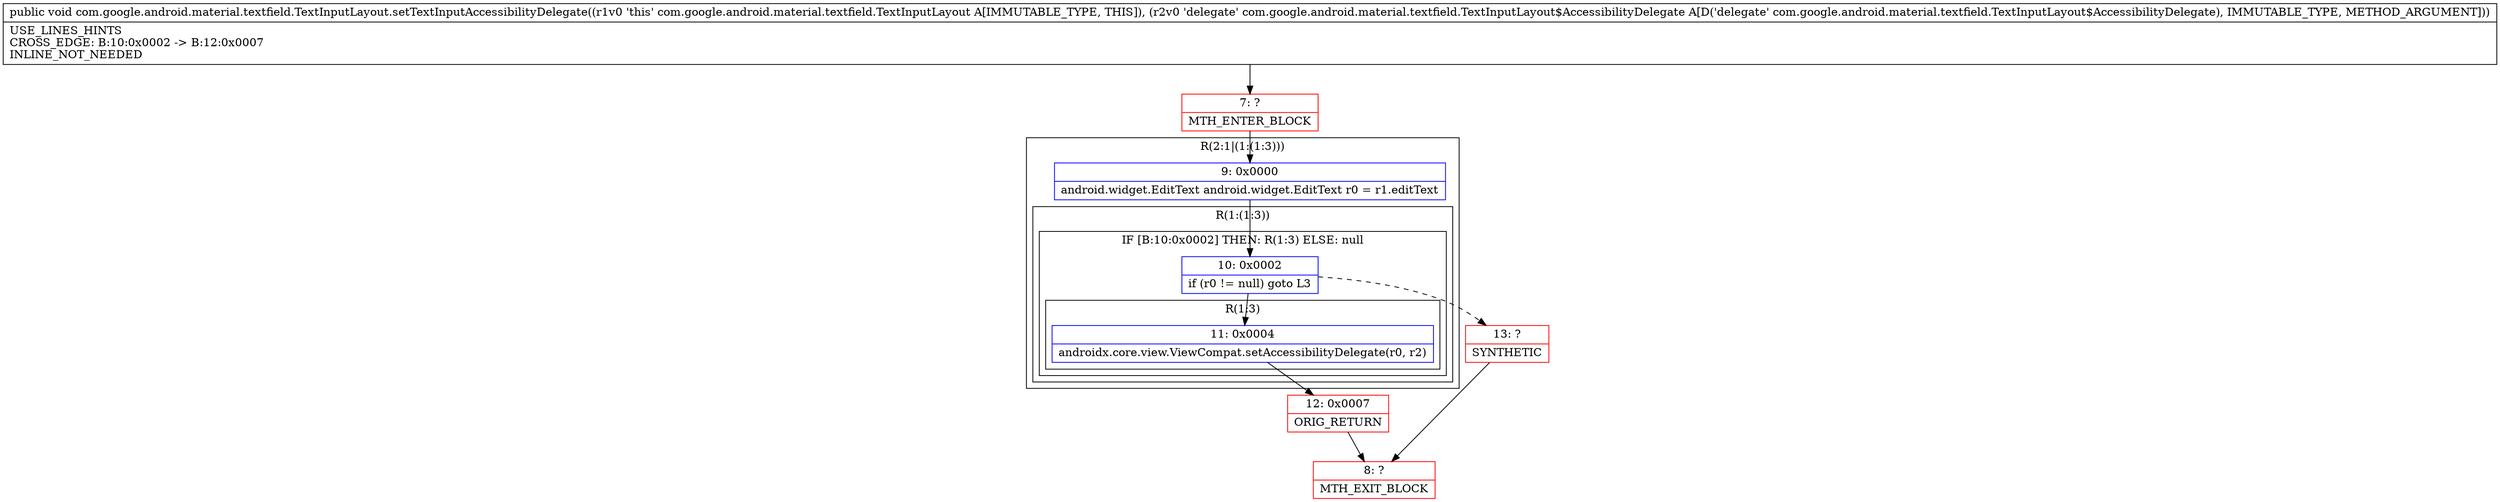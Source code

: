 digraph "CFG forcom.google.android.material.textfield.TextInputLayout.setTextInputAccessibilityDelegate(Lcom\/google\/android\/material\/textfield\/TextInputLayout$AccessibilityDelegate;)V" {
subgraph cluster_Region_354984470 {
label = "R(2:1|(1:(1:3)))";
node [shape=record,color=blue];
Node_9 [shape=record,label="{9\:\ 0x0000|android.widget.EditText android.widget.EditText r0 = r1.editText\l}"];
subgraph cluster_Region_256600714 {
label = "R(1:(1:3))";
node [shape=record,color=blue];
subgraph cluster_IfRegion_840282591 {
label = "IF [B:10:0x0002] THEN: R(1:3) ELSE: null";
node [shape=record,color=blue];
Node_10 [shape=record,label="{10\:\ 0x0002|if (r0 != null) goto L3\l}"];
subgraph cluster_Region_1417137882 {
label = "R(1:3)";
node [shape=record,color=blue];
Node_11 [shape=record,label="{11\:\ 0x0004|androidx.core.view.ViewCompat.setAccessibilityDelegate(r0, r2)\l}"];
}
}
}
}
Node_7 [shape=record,color=red,label="{7\:\ ?|MTH_ENTER_BLOCK\l}"];
Node_12 [shape=record,color=red,label="{12\:\ 0x0007|ORIG_RETURN\l}"];
Node_8 [shape=record,color=red,label="{8\:\ ?|MTH_EXIT_BLOCK\l}"];
Node_13 [shape=record,color=red,label="{13\:\ ?|SYNTHETIC\l}"];
MethodNode[shape=record,label="{public void com.google.android.material.textfield.TextInputLayout.setTextInputAccessibilityDelegate((r1v0 'this' com.google.android.material.textfield.TextInputLayout A[IMMUTABLE_TYPE, THIS]), (r2v0 'delegate' com.google.android.material.textfield.TextInputLayout$AccessibilityDelegate A[D('delegate' com.google.android.material.textfield.TextInputLayout$AccessibilityDelegate), IMMUTABLE_TYPE, METHOD_ARGUMENT]))  | USE_LINES_HINTS\lCROSS_EDGE: B:10:0x0002 \-\> B:12:0x0007\lINLINE_NOT_NEEDED\l}"];
MethodNode -> Node_7;Node_9 -> Node_10;
Node_10 -> Node_11;
Node_10 -> Node_13[style=dashed];
Node_11 -> Node_12;
Node_7 -> Node_9;
Node_12 -> Node_8;
Node_13 -> Node_8;
}

